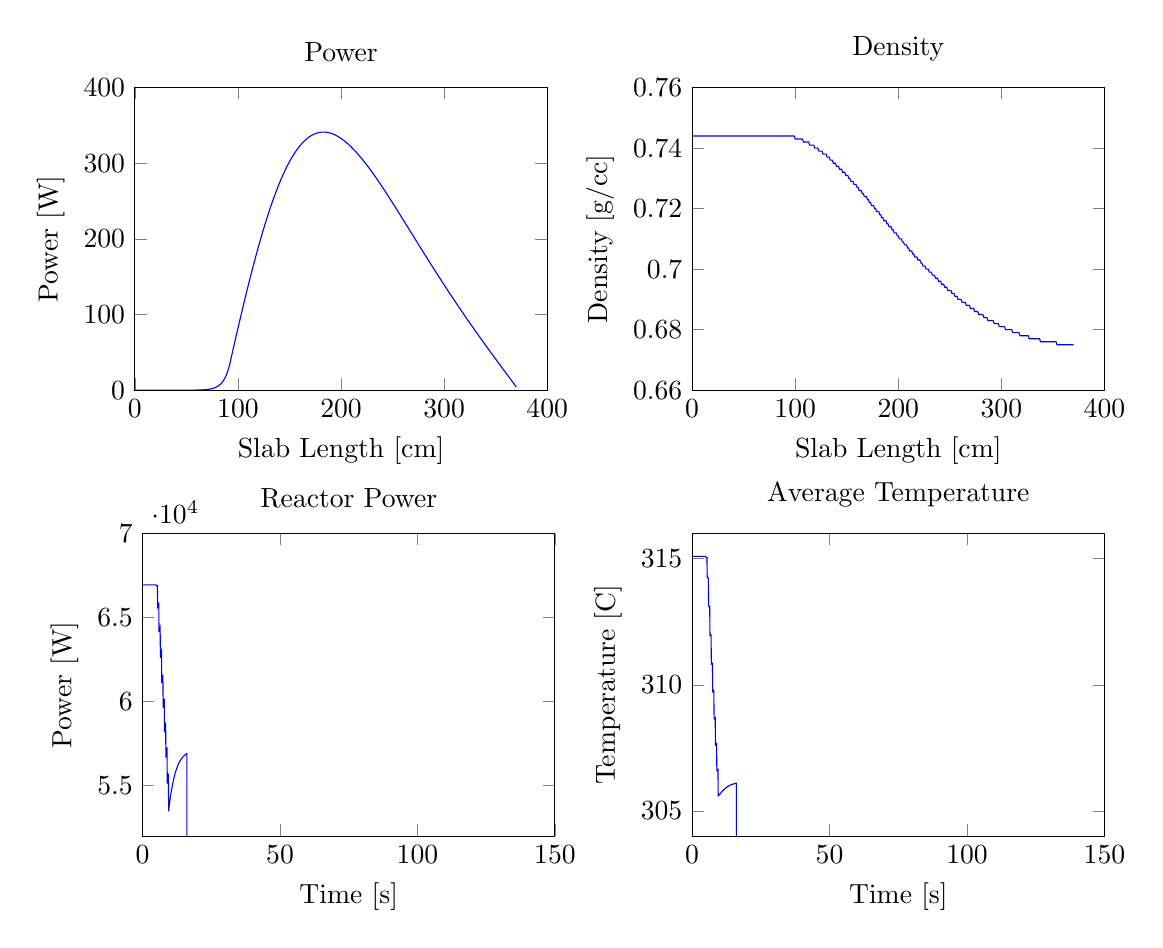 % This file was created by matlab2tikz v0.1.4.
% Copyright (c) 2008--2011, Nico Schlömer <nico.schloemer@gmail.com>
% All rights reserved.
% 
% The latest updates can be retrieved from
%   http://www.mathworks.com/matlabcentral/fileexchange/22022-matlab2tikz
% where you can also make suggestions and rate matlab2tikz.
% 
\begin{tikzpicture}

\begin{axis}[%
name=plot1,
scale only axis,
width=2.062in,
height=1.513in,
xmin=0, xmax=400,
ymin=0, ymax=400,
xlabel={Slab Length [cm]},
ylabel={Power [W]},
title={Power},
axis on top]
\addplot [
color=blue,
solid
]
coordinates{
 (1,3.828e-05)(2,5.602e-05)(3,7.418e-05)(4,9.292e-05)(5,0.0)(6,0.0)(7,0.0)(8,0.0)(9,0.0)(10,0.0)(11,0.0)(12,0.0)(13,0.0)(14,0.0)(15,0.0)(16,0.0)(17,0.0)(18,0.001)(19,0.001)(20,0.001)(21,0.001)(22,0.001)(23,0.001)(24,0.001)(25,0.001)(26,0.001)(27,0.001)(28,0.002)(29,0.002)(30,0.002)(31,0.002)(32,0.003)(33,0.003)(34,0.004)(35,0.004)(36,0.005)(37,0.005)(38,0.006)(39,0.007)(40,0.008)(41,0.01)(42,0.011)(43,0.013)(44,0.015)(45,0.018)(46,0.021)(47,0.024)(48,0.028)(49,0.033)(50,0.039)(51,0.045)(52,0.053)(53,0.062)(54,0.073)(55,0.086)(56,0.1)(57,0.118)(58,0.138)(59,0.162)(60,0.191)(61,0.224)(62,0.263)(63,0.309)(64,0.363)(65,0.427)(66,0.502)(67,0.59)(68,0.694)(69,0.816)(70,0.96)(71,1.129)(72,1.327)(73,1.561)(74,1.836)(75,2.16)(76,2.54)(77,2.988)(78,3.515)(79,4.135)(80,4.865)(81,5.723)(82,6.732)(83,7.92)(84,9.317)(85,10.961)(86,12.895)(87,15.171)(88,17.848)(89,20.997)(90,24.702)(91,29.061)(92,34.188)(93,40.221)(94,46.237)(95,52.236)(96,58.215)(97,64.172)(98,70.105)(99,76.011)(100,81.889)(101,87.736)(102,93.55)(103,99.329)(104,105.07)(105,110.773)(106,116.435)(107,122.053)(108,127.627)(109,133.154)(110,138.632)(111,144.059)(112,149.435)(113,154.756)(114,160.021)(115,165.229)(116,170.378)(117,175.466)(118,180.493)(119,185.456)(120,190.354)(121,195.185)(122,199.949)(123,204.644)(124,209.269)(125,213.822)(126,218.303)(127,222.711)(128,227.044)(129,231.302)(130,235.483)(131,239.587)(132,243.612)(133,247.559)(134,251.426)(135,255.214)(136,258.92)(137,262.545)(138,266.088)(139,269.548)(140,272.926)(141,276.221)(142,279.432)(143,282.56)(144,285.604)(145,288.563)(146,291.439)(147,294.23)(148,296.937)(149,299.56)(150,302.099)(151,304.553)(152,306.924)(153,309.211)(154,311.414)(155,313.534)(156,315.571)(157,317.525)(158,319.398)(159,321.188)(160,322.897)(161,324.525)(162,326.073)(163,327.54)(164,328.929)(165,330.239)(166,331.471)(167,332.625)(168,333.703)(169,334.704)(170,335.631)(171,336.483)(172,337.261)(173,337.966)(174,338.6)(175,339.162)(176,339.653)(177,340.075)(178,340.428)(179,340.714)(180,340.933)(181,341.085)(182,341.173)(183,341.197)(184,341.158)(185,341.056)(186,340.894)(187,340.671)(188,340.389)(189,340.049)(190,339.652)(191,339.199)(192,338.691)(193,338.128)(194,337.513)(195,336.845)(196,336.126)(197,335.357)(198,334.539)(199,333.674)(200,332.761)(201,331.802)(202,330.798)(203,329.75)(204,328.659)(205,327.526)(206,326.353)(207,325.139)(208,323.886)(209,322.595)(210,321.266)(211,319.902)(212,318.502)(213,317.068)(214,315.601)(215,314.101)(216,312.57)(217,311.008)(218,309.416)(219,307.796)(220,306.147)(221,304.472)(222,302.77)(223,301.042)(224,299.29)(225,297.514)(226,295.715)(227,293.894)(228,292.052)(229,290.189)(230,288.306)(231,286.404)(232,284.483)(233,282.545)(234,280.589)(235,278.618)(236,276.63)(237,274.628)(238,272.612)(239,270.582)(240,268.539)(241,266.483)(242,264.416)(243,262.337)(244,260.248)(245,258.149)(246,256.041)(247,253.923)(248,251.798)(249,249.664)(250,247.523)(251,245.375)(252,243.221)(253,241.06)(254,238.895)(255,236.724)(256,234.549)(257,232.37)(258,230.187)(259,228.001)(260,225.812)(261,223.62)(262,221.426)(263,219.231)(264,217.034)(265,214.836)(266,212.637)(267,210.438)(268,208.238)(269,206.039)(270,203.841)(271,201.643)(272,199.446)(273,197.25)(274,195.056)(275,192.864)(276,190.673)(277,188.485)(278,186.299)(279,184.116)(280,181.936)(281,179.759)(282,177.585)(283,175.415)(284,173.248)(285,171.084)(286,168.925)(287,166.77)(288,164.618)(289,162.471)(290,160.329)(291,158.191)(292,156.057)(293,153.928)(294,151.805)(295,149.685)(296,147.571)(297,145.462)(298,143.358)(299,141.26)(300,139.166)(301,137.078)(302,134.995)(303,132.918)(304,130.845)(305,128.779)(306,126.717)(307,124.662)(308,122.611)(309,120.566)(310,118.527)(311,116.493)(312,114.465)(313,112.442)(314,110.425)(315,108.413)(316,106.406)(317,104.405)(318,102.409)(319,100.418)(320,98.433)(321,96.453)(322,94.479)(323,92.509)(324,90.544)(325,88.585)(326,86.63)(327,84.681)(328,82.736)(329,80.796)(330,78.861)(331,76.931)(332,75.005)(333,73.083)(334,71.166)(335,69.253)(336,67.345)(337,65.441)(338,63.54)(339,61.644)(340,59.752)(341,57.863)(342,55.978)(343,54.097)(344,52.219)(345,50.345)(346,48.473)(347,46.605)(348,44.74)(349,42.878)(350,41.019)(351,39.163)(352,37.309)(353,35.458)(354,33.609)(355,31.762)(356,29.918)(357,28.075)(358,26.235)(359,24.396)(360,22.559)(361,20.723)(362,18.889)(363,17.056)(364,15.224)(365,13.394)(366,11.564)(367,9.735)(368,7.907)(369,6.079)(370,4.252) 
};

\end{axis}

\begin{axis}[%
name=plot2,
at=(plot1.right of south east), anchor=left of south west,
scale only axis,
width=2.062in,
height=1.513in,
xmin=0, xmax=400,
ymin=0.66, ymax=0.76,
xlabel={Slab Length [cm]},
ylabel={$\text{Density [g}/\text{cc]}$},
title={Density},
axis on top]
\addplot [
color=blue,
solid
]
coordinates{
 (1,0.744)(2,0.744)(3,0.744)(4,0.744)(5,0.744)(6,0.744)(7,0.744)(8,0.744)(9,0.744)(10,0.744)(11,0.744)(12,0.744)(13,0.744)(14,0.744)(15,0.744)(16,0.744)(17,0.744)(18,0.744)(19,0.744)(20,0.744)(21,0.744)(22,0.744)(23,0.744)(24,0.744)(25,0.744)(26,0.744)(27,0.744)(28,0.744)(29,0.744)(30,0.744)(31,0.744)(32,0.744)(33,0.744)(34,0.744)(35,0.744)(36,0.744)(37,0.744)(38,0.744)(39,0.744)(40,0.744)(41,0.744)(42,0.744)(43,0.744)(44,0.744)(45,0.744)(46,0.744)(47,0.744)(48,0.744)(49,0.744)(50,0.744)(51,0.744)(52,0.744)(53,0.744)(54,0.744)(55,0.744)(56,0.744)(57,0.744)(58,0.744)(59,0.744)(60,0.744)(61,0.744)(62,0.744)(63,0.744)(64,0.744)(65,0.744)(66,0.744)(67,0.744)(68,0.744)(69,0.744)(70,0.744)(71,0.744)(72,0.744)(73,0.744)(74,0.744)(75,0.744)(76,0.744)(77,0.744)(78,0.744)(79,0.744)(80,0.744)(81,0.744)(82,0.744)(83,0.744)(84,0.744)(85,0.744)(86,0.744)(87,0.744)(88,0.744)(89,0.744)(90,0.744)(91,0.744)(92,0.744)(93,0.744)(94,0.744)(95,0.744)(96,0.744)(97,0.744)(98,0.744)(99,0.744)(100,0.743)(101,0.743)(102,0.743)(103,0.743)(104,0.743)(105,0.743)(106,0.743)(107,0.743)(108,0.742)(109,0.742)(110,0.742)(111,0.742)(112,0.742)(113,0.742)(114,0.741)(115,0.741)(116,0.741)(117,0.741)(118,0.741)(119,0.74)(120,0.74)(121,0.74)(122,0.74)(123,0.739)(124,0.739)(125,0.739)(126,0.739)(127,0.738)(128,0.738)(129,0.738)(130,0.738)(131,0.737)(132,0.737)(133,0.737)(134,0.736)(135,0.736)(136,0.736)(137,0.735)(138,0.735)(139,0.735)(140,0.734)(141,0.734)(142,0.734)(143,0.733)(144,0.733)(145,0.733)(146,0.732)(147,0.732)(148,0.732)(149,0.731)(150,0.731)(151,0.731)(152,0.73)(153,0.73)(154,0.729)(155,0.729)(156,0.729)(157,0.728)(158,0.728)(159,0.728)(160,0.727)(161,0.727)(162,0.726)(163,0.726)(164,0.726)(165,0.725)(166,0.725)(167,0.724)(168,0.724)(169,0.724)(170,0.723)(171,0.723)(172,0.722)(173,0.722)(174,0.721)(175,0.721)(176,0.721)(177,0.72)(178,0.72)(179,0.719)(180,0.719)(181,0.719)(182,0.718)(183,0.718)(184,0.717)(185,0.717)(186,0.716)(187,0.716)(188,0.716)(189,0.715)(190,0.715)(191,0.714)(192,0.714)(193,0.714)(194,0.713)(195,0.713)(196,0.712)(197,0.712)(198,0.712)(199,0.711)(200,0.711)(201,0.71)(202,0.71)(203,0.71)(204,0.709)(205,0.709)(206,0.708)(207,0.708)(208,0.708)(209,0.707)(210,0.707)(211,0.706)(212,0.706)(213,0.706)(214,0.705)(215,0.705)(216,0.704)(217,0.704)(218,0.704)(219,0.703)(220,0.703)(221,0.703)(222,0.702)(223,0.702)(224,0.701)(225,0.701)(226,0.701)(227,0.7)(228,0.7)(229,0.7)(230,0.699)(231,0.699)(232,0.699)(233,0.698)(234,0.698)(235,0.698)(236,0.697)(237,0.697)(238,0.697)(239,0.696)(240,0.696)(241,0.696)(242,0.695)(243,0.695)(244,0.695)(245,0.694)(246,0.694)(247,0.694)(248,0.693)(249,0.693)(250,0.693)(251,0.693)(252,0.692)(253,0.692)(254,0.692)(255,0.691)(256,0.691)(257,0.691)(258,0.69)(259,0.69)(260,0.69)(261,0.69)(262,0.689)(263,0.689)(264,0.689)(265,0.689)(266,0.688)(267,0.688)(268,0.688)(269,0.688)(270,0.687)(271,0.687)(272,0.687)(273,0.687)(274,0.686)(275,0.686)(276,0.686)(277,0.686)(278,0.685)(279,0.685)(280,0.685)(281,0.685)(282,0.685)(283,0.684)(284,0.684)(285,0.684)(286,0.684)(287,0.683)(288,0.683)(289,0.683)(290,0.683)(291,0.683)(292,0.683)(293,0.682)(294,0.682)(295,0.682)(296,0.682)(297,0.682)(298,0.681)(299,0.681)(300,0.681)(301,0.681)(302,0.681)(303,0.681)(304,0.68)(305,0.68)(306,0.68)(307,0.68)(308,0.68)(309,0.68)(310,0.68)(311,0.679)(312,0.679)(313,0.679)(314,0.679)(315,0.679)(316,0.679)(317,0.679)(318,0.678)(319,0.678)(320,0.678)(321,0.678)(322,0.678)(323,0.678)(324,0.678)(325,0.678)(326,0.678)(327,0.677)(328,0.677)(329,0.677)(330,0.677)(331,0.677)(332,0.677)(333,0.677)(334,0.677)(335,0.677)(336,0.677)(337,0.677)(338,0.676)(339,0.676)(340,0.676)(341,0.676)(342,0.676)(343,0.676)(344,0.676)(345,0.676)(346,0.676)(347,0.676)(348,0.676)(349,0.676)(350,0.676)(351,0.676)(352,0.676)(353,0.676)(354,0.675)(355,0.675)(356,0.675)(357,0.675)(358,0.675)(359,0.675)(360,0.675)(361,0.675)(362,0.675)(363,0.675)(364,0.675)(365,0.675)(366,0.675)(367,0.675)(368,0.675)(369,0.675)(370,0.675) 
};

\end{axis}

\begin{axis}[%
name=plot4,
at=(plot2.below south west), anchor=above north west,
scale only axis,
width=2.062in,
height=1.513in,
xmin=0, xmax=150,
ymin=304, ymax=316,
xlabel={Time [s]},
ylabel={Temperature [C]},
title={Average Temperature},
axis on top]
\addplot [
color=blue,
solid
]
coordinates{
 (0,315.093)(0.1,315.093)(0.2,315.093)(0.3,315.093)(0.4,315.093)(0.5,315.093)(0.6,315.093)(0.7,315.093)(0.8,315.093)(0.9,315.093)(1,315.093)(1.1,315.093)(1.2,315.093)(1.3,315.093)(1.4,315.093)(1.5,315.093)(1.6,315.093)(1.7,315.093)(1.8,315.093)(1.9,315.093)(2,315.093)(2.1,315.093)(2.2,315.093)(2.3,315.093)(2.4,315.093)(2.5,315.093)(2.6,315.093)(2.7,315.093)(2.8,315.093)(2.9,315.093)(3,315.093)(3.1,315.093)(3.2,315.093)(3.3,315.093)(3.4,315.093)(3.5,315.093)(3.6,315.093)(3.7,315.093)(3.8,315.093)(3.9,315.093)(4,315.093)(4.1,315.093)(4.2,315.093)(4.3,315.093)(4.4,315.093)(4.5,315.093)(4.6,315.093)(4.7,315.093)(4.8,315.093)(4.9,315.093)(5,315.055)(5.1,315.054)(5.2,315.054)(5.3,315.054)(5.4,315.054)(5.5,314.255)(5.6,314.239)(5.7,314.237)(5.8,314.236)(5.9,314.236)(6,313.123)(6.1,313.104)(6.2,313.105)(6.3,313.107)(6.4,313.108)(6.5,311.965)(6.6,311.95)(6.7,311.955)(6.8,311.961)(6.9,311.967)(7,310.826)(7.1,310.815)(7.2,310.825)(7.3,310.835)(7.4,310.845)(7.5,309.719)(7.6,309.712)(7.7,309.725)(7.8,309.738)(7.9,309.752)(8,308.645)(8.1,308.642)(8.2,308.657)(8.3,308.672)(8.4,308.687)(8.5,307.604)(8.6,307.601)(8.7,307.617)(8.8,307.633)(8.9,307.649)(9,306.589)(9.1,306.587)(9.2,306.603)(9.3,306.618)(9.4,306.634)(9.5,305.597)(9.6,305.594)(9.7,305.608)(9.8,305.622)(9.9,305.636)(10,305.65)(10.1,305.664)(10.2,305.678)(10.3,305.691)(10.4,305.705)(10.5,305.718)(10.6,305.731)(10.7,305.744)(10.8,305.756)(10.9,305.769)(11,305.781)(11.1,305.792)(11.2,305.804)(11.3,305.815)(11.4,305.826)(11.5,305.837)(11.6,305.848)(11.7,305.858)(11.8,305.868)(11.9,305.878)(12,305.887)(12.1,305.896)(12.2,305.905)(12.3,305.914)(12.4,305.922)(12.5,305.93)(12.6,305.938)(12.7,305.946)(12.8,305.953)(12.9,305.96)(13,305.967)(13.1,305.974)(13.2,305.98)(13.3,305.987)(13.4,305.993)(13.5,305.998)(13.6,306.004)(13.7,306.01)(13.8,306.015)(13.9,306.02)(14,306.025)(14.1,306.03)(14.2,306.034)(14.3,306.039)(14.4,306.043)(14.5,306.047)(14.6,306.051)(14.7,306.055)(14.8,306.058)(14.9,306.062)(15,306.065)(15.1,306.068)(15.2,306.072)(15.3,306.075)(15.4,306.077)(15.5,306.08)(15.6,306.083)(15.7,306.086)(15.8,306.088)(15.9,306.09)(16,306.093)(16.1,306.095)(16.199,2.595) 
};

\end{axis}

\begin{axis}[%
at=(plot4.left of south west), anchor=right of south east,
scale only axis,
width=2.062in,
height=1.513in,
xmin=0, xmax=150,
ymin=52000, ymax=70000,
xlabel={Time [s]},
ylabel={Power [W]},
title={Reactor Power},
axis on top]
\addplot [
color=blue,
solid
]
coordinates{
 (0,66945.4)(0.1,66945.4)(0.2,66945.4)(0.3,66945.4)(0.4,66945.4)(0.5,66945.4)(0.6,66945.4)(0.7,66945.4)(0.8,66945.4)(0.9,66945.4)(1,66945.4)(1.1,66945.4)(1.2,66945.4)(1.3,66945.4)(1.4,66945.4)(1.5,66945.4)(1.6,66945.4)(1.7,66945.4)(1.8,66945.4)(1.9,66945.4)(2,66945.4)(2.1,66945.4)(2.2,66945.4)(2.3,66945.4)(2.4,66945.4)(2.5,66945.4)(2.6,66945.4)(2.7,66945.4)(2.8,66945.4)(2.9,66945.4)(3,66945.4)(3.1,66945.4)(3.2,66945.4)(3.3,66945.4)(3.4,66945.4)(3.5,66945.4)(3.6,66945.4)(3.7,66945.4)(3.8,66945.4)(3.9,66945.4)(4,66945.4)(4.1,66945.4)(4.2,66945.4)(4.3,66945.4)(4.4,66945.4)(4.5,66945.4)(4.6,66945.4)(4.7,66945.4)(4.8,66945.4)(4.9,66945.4)(5,66890.2)(5.1,66893.5)(5.2,66894.4)(5.3,66895.2)(5.4,66896)(5.5,65709.4)(5.6,65782.5)(5.7,65802.9)(5.8,65821.9)(5.9,65840.6)(6,64146.9)(6.1,64270.5)(6.2,64319.5)(6.3,64366.1)(6.4,64411.6)(6.5,62609.2)(6.6,62762.8)(6.7,62839.7)(6.8,62913)(6.9,62984.3)(7,61110.9)(7.1,61287.8)(7.2,61388.1)(7.3,61484.1)(7.4,61577)(7.5,59640.4)(7.6,59833.7)(7.7,59951.9)(7.8,60065.1)(7.9,60174.5)(8,58173.4)(8.1,58376.5)(8.2,58506.6)(8.3,58631.1)(8.4,58751.5)(8.5,56679.5)(8.6,56885.5)(8.7,57021.6)(8.8,57151.9)(8.9,57277.8)(9,55124.5)(9.1,55327.3)(9.2,55463.7)(9.3,55594.3)(9.4,55720.6)(9.5,53473.4)(9.6,53666.8)(9.7,53798.2)(9.8,53924.2)(9.9,54046)(10,54163.8)(10.1,54277.6)(10.2,54387.5)(10.3,54493.7)(10.4,54596.2)(10.5,54695.1)(10.6,54790.5)(10.7,54882.5)(10.8,54971.2)(10.9,55056.7)(11,55139.1)(11.1,55218.5)(11.2,55295)(11.3,55368.6)(11.4,55439.4)(11.5,55507.6)(11.6,55573.3)(11.7,55636.4)(11.8,55697.1)(11.9,55755.5)(12,55811.7)(12.1,55865.7)(12.2,55917.6)(12.3,55967.5)(12.4,56015.4)(12.5,56061.5)(12.6,56105.7)(12.7,56148.2)(12.8,56189)(12.9,56228.2)(13,56265.8)(13.1,56301.9)(13.2,56336.6)(13.3,56369.9)(13.4,56401.8)(13.5,56432.4)(13.6,56461.8)(13.7,56490)(13.8,56517.1)(13.9,56543)(14,56567.9)(14.1,56591.7)(14.2,56614.6)(14.3,56636.6)(14.4,56657.6)(14.5,56677.7)(14.6,56697)(14.7,56715.6)(14.8,56733.3)(14.9,56750.3)(15,56766.6)(15.1,56782.2)(15.2,56797.1)(15.3,56811.5)(15.4,56825.2)(15.5,56838.3)(15.6,56850.9)(15.7,56863)(15.8,56874.5)(15.9,56885.6)(16,56896.2)(16.1,56906.3)(16.191,4906.78) 
};

\end{axis}
\end{tikzpicture}
